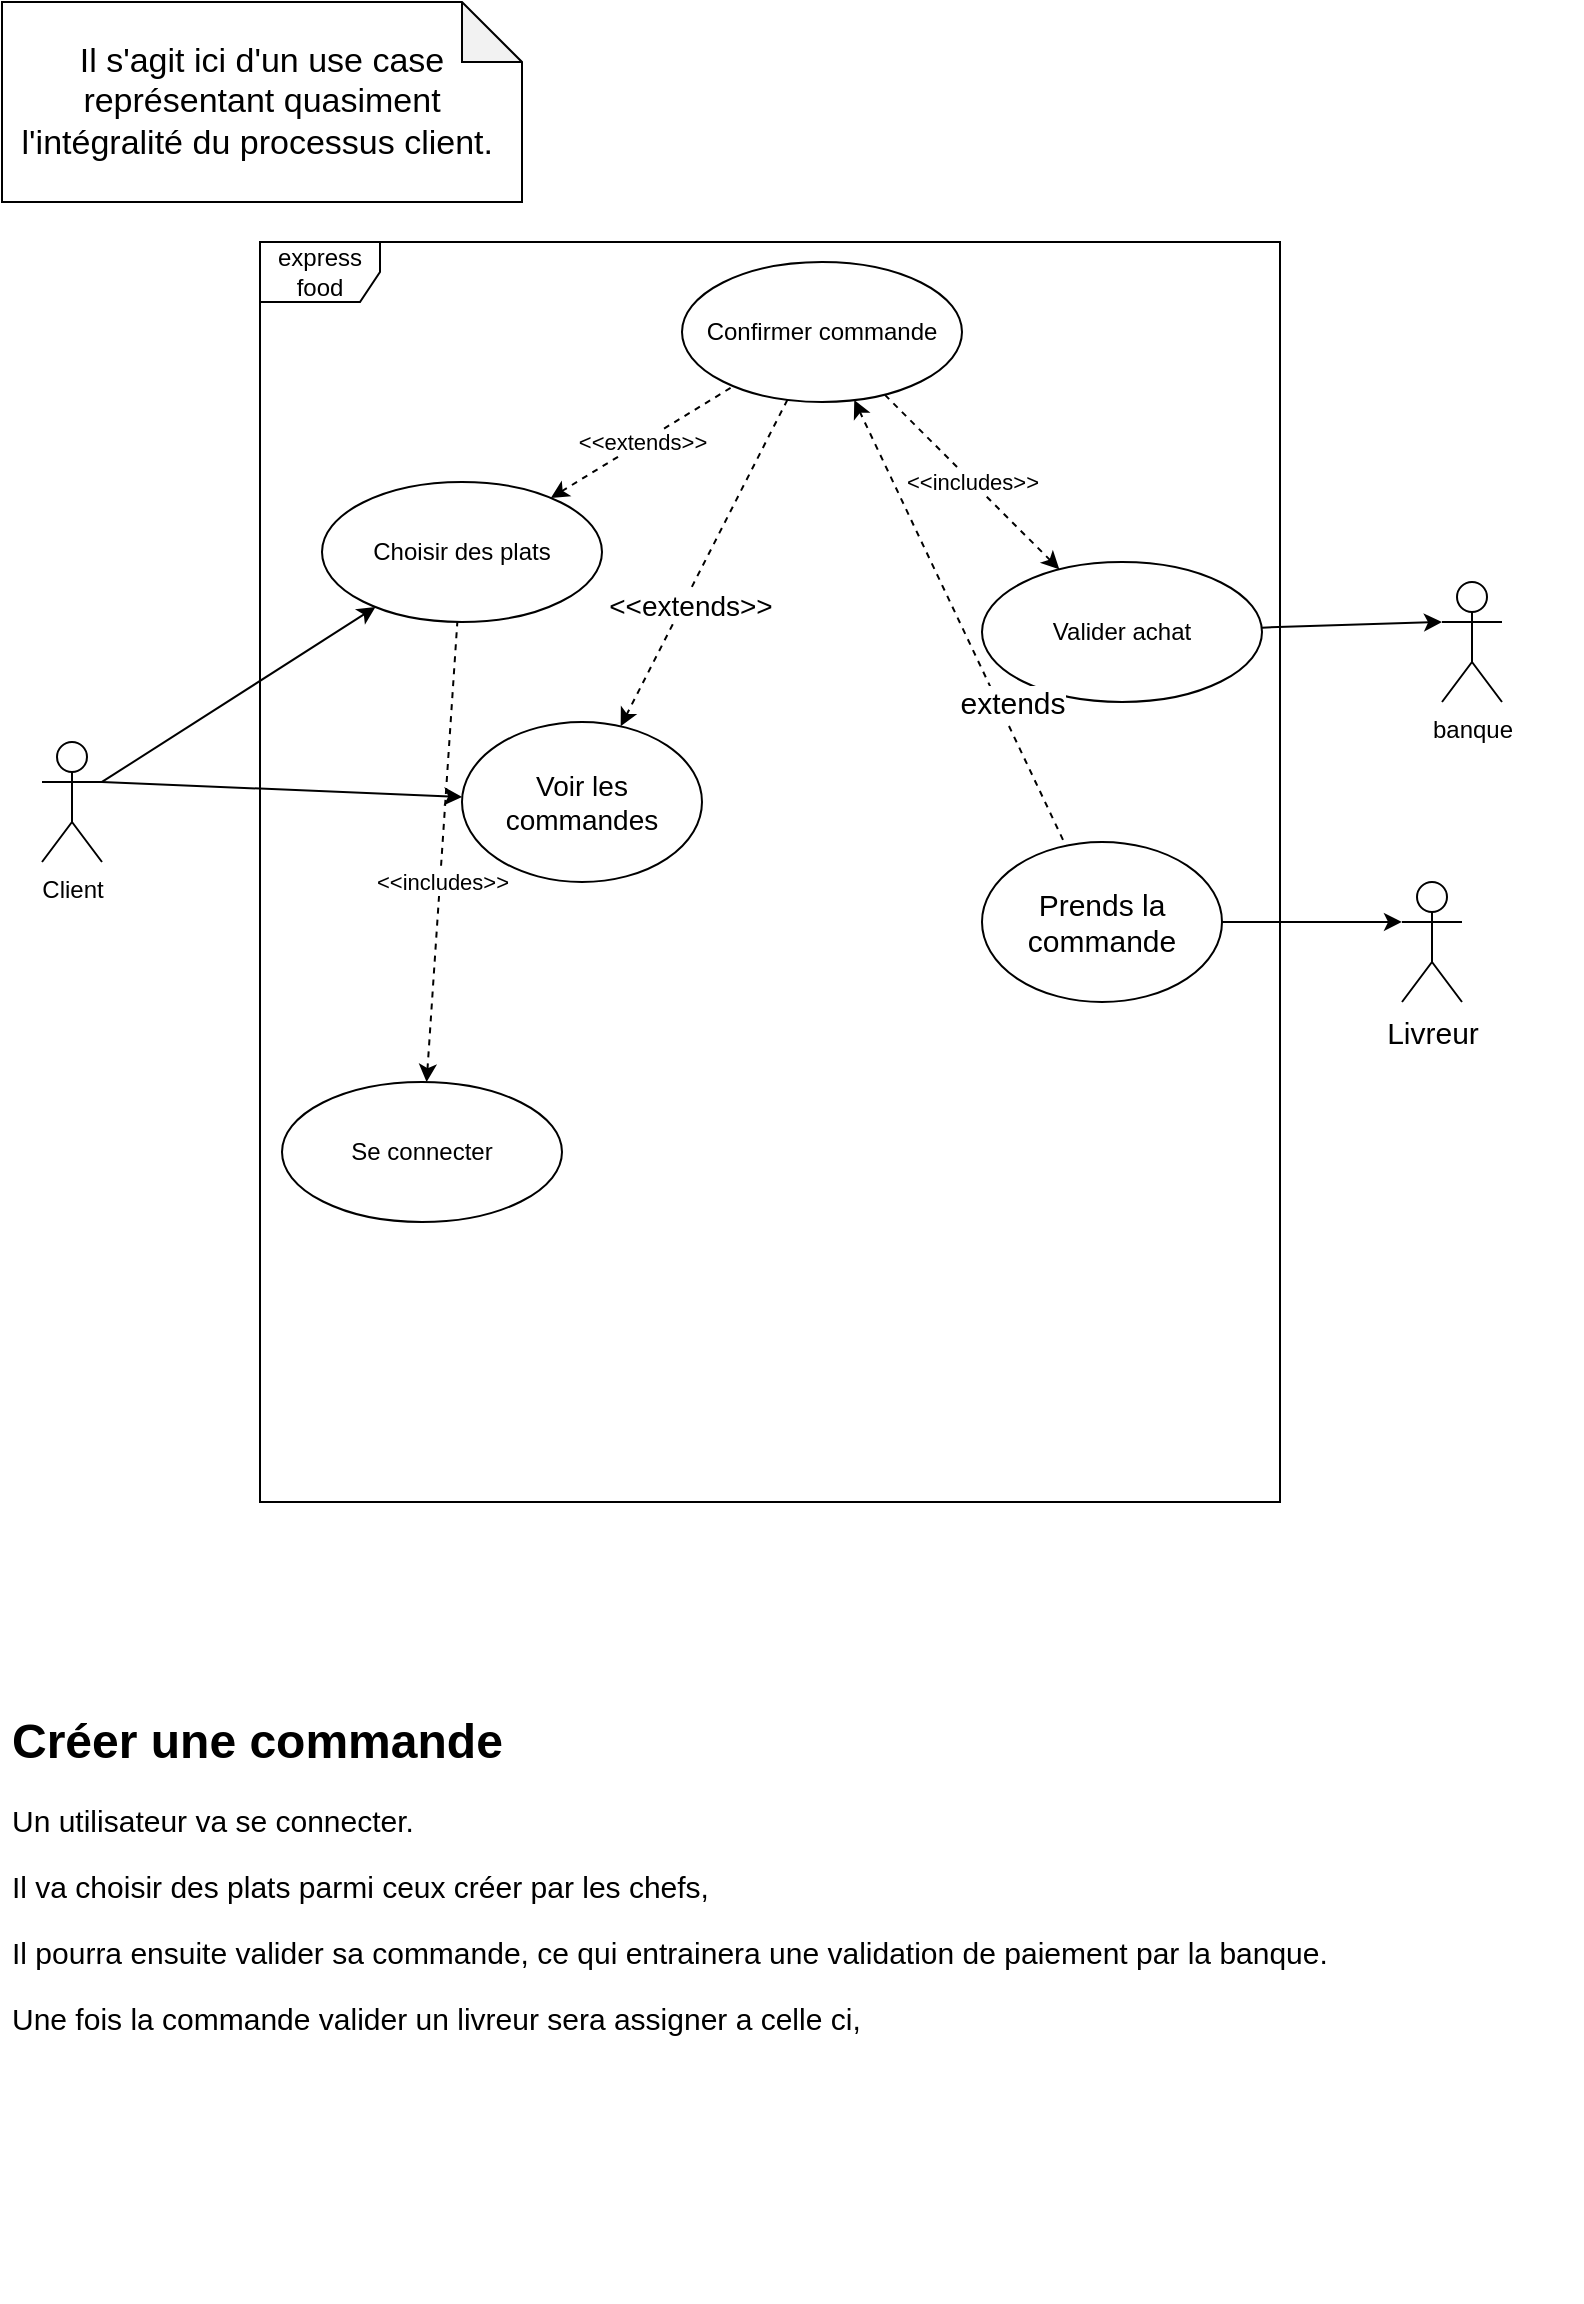 <mxfile version="20.7.4" type="github" pages="4">
  <diagram id="i2iANbK01hYDNkAA648U" name="Main Use case">
    <mxGraphModel dx="2074" dy="1130" grid="1" gridSize="10" guides="1" tooltips="1" connect="1" arrows="1" fold="1" page="1" pageScale="1" pageWidth="827" pageHeight="1169" math="0" shadow="0">
      <root>
        <mxCell id="0" />
        <mxCell id="1" parent="0" />
        <mxCell id="WPbAcu-Nf7KmGmuH2XIX-1" value="express food" style="shape=umlFrame;whiteSpace=wrap;html=1;" parent="1" vertex="1">
          <mxGeometry x="159" y="120" width="510" height="630" as="geometry" />
        </mxCell>
        <mxCell id="WPbAcu-Nf7KmGmuH2XIX-2" value="Client" style="shape=umlActor;verticalLabelPosition=bottom;verticalAlign=top;html=1;" parent="1" vertex="1">
          <mxGeometry x="50" y="370" width="30" height="60" as="geometry" />
        </mxCell>
        <mxCell id="WPbAcu-Nf7KmGmuH2XIX-6" value="Choisir des plats" style="ellipse;whiteSpace=wrap;html=1;" parent="1" vertex="1">
          <mxGeometry x="190" y="240" width="140" height="70" as="geometry" />
        </mxCell>
        <mxCell id="WPbAcu-Nf7KmGmuH2XIX-8" value="Valider achat" style="ellipse;whiteSpace=wrap;html=1;" parent="1" vertex="1">
          <mxGeometry x="520" y="280" width="140" height="70" as="geometry" />
        </mxCell>
        <mxCell id="WPbAcu-Nf7KmGmuH2XIX-11" value="Confirmer commande" style="ellipse;whiteSpace=wrap;html=1;" parent="1" vertex="1">
          <mxGeometry x="370" y="130" width="140" height="70" as="geometry" />
        </mxCell>
        <mxCell id="WPbAcu-Nf7KmGmuH2XIX-14" value="Se connecter" style="ellipse;whiteSpace=wrap;html=1;" parent="1" vertex="1">
          <mxGeometry x="170" y="540" width="140" height="70" as="geometry" />
        </mxCell>
        <mxCell id="WPbAcu-Nf7KmGmuH2XIX-15" value="banque" style="shape=umlActor;verticalLabelPosition=bottom;verticalAlign=top;html=1;" parent="1" vertex="1">
          <mxGeometry x="750" y="290" width="30" height="60" as="geometry" />
        </mxCell>
        <mxCell id="WPbAcu-Nf7KmGmuH2XIX-18" value="" style="endArrow=classic;html=1;rounded=0;exitX=1;exitY=0.333;exitDx=0;exitDy=0;exitPerimeter=0;endFill=1;" parent="1" source="WPbAcu-Nf7KmGmuH2XIX-2" target="WPbAcu-Nf7KmGmuH2XIX-6" edge="1">
          <mxGeometry width="50" height="50" relative="1" as="geometry">
            <mxPoint x="150" y="320" as="sourcePoint" />
            <mxPoint x="242.652" y="501.092" as="targetPoint" />
          </mxGeometry>
        </mxCell>
        <mxCell id="WPbAcu-Nf7KmGmuH2XIX-19" value="" style="endArrow=none;html=1;rounded=0;exitX=0;exitY=0.333;exitDx=0;exitDy=0;exitPerimeter=0;endFill=0;startArrow=classic;startFill=1;" parent="1" source="WPbAcu-Nf7KmGmuH2XIX-15" target="WPbAcu-Nf7KmGmuH2XIX-8" edge="1">
          <mxGeometry width="50" height="50" relative="1" as="geometry">
            <mxPoint x="160" y="330" as="sourcePoint" />
            <mxPoint x="252.652" y="511.092" as="targetPoint" />
          </mxGeometry>
        </mxCell>
        <mxCell id="WPbAcu-Nf7KmGmuH2XIX-20" value="&amp;lt;&amp;lt;includes&amp;gt;&amp;gt;" style="endArrow=none;html=1;rounded=0;dashed=1;endFill=0;startArrow=classic;startFill=1;" parent="1" source="WPbAcu-Nf7KmGmuH2XIX-14" target="WPbAcu-Nf7KmGmuH2XIX-6" edge="1">
          <mxGeometry x="-0.13" y="-1" width="50" height="50" relative="1" as="geometry">
            <mxPoint x="50" y="600" as="sourcePoint" />
            <mxPoint x="100" y="550" as="targetPoint" />
            <mxPoint as="offset" />
          </mxGeometry>
        </mxCell>
        <mxCell id="WPbAcu-Nf7KmGmuH2XIX-21" value="&amp;lt;&amp;lt;includes&amp;gt;&amp;gt;" style="endArrow=none;html=1;rounded=0;dashed=1;endFill=0;startArrow=classic;startFill=1;" parent="1" source="WPbAcu-Nf7KmGmuH2XIX-8" target="WPbAcu-Nf7KmGmuH2XIX-11" edge="1">
          <mxGeometry width="50" height="50" relative="1" as="geometry">
            <mxPoint x="260" y="640" as="sourcePoint" />
            <mxPoint x="260" y="570" as="targetPoint" />
          </mxGeometry>
        </mxCell>
        <mxCell id="WPbAcu-Nf7KmGmuH2XIX-23" value="&amp;lt;&amp;lt;extends&amp;gt;&amp;gt;" style="endArrow=none;html=1;rounded=0;dashed=1;endFill=0;startArrow=classic;startFill=1;" parent="1" source="WPbAcu-Nf7KmGmuH2XIX-6" target="WPbAcu-Nf7KmGmuH2XIX-11" edge="1">
          <mxGeometry width="50" height="50" relative="1" as="geometry">
            <mxPoint x="330" y="675" as="sourcePoint" />
            <mxPoint x="490" y="675" as="targetPoint" />
          </mxGeometry>
        </mxCell>
        <mxCell id="B1BhM5AODhmCGD2LpbQk-1" value="&lt;h1&gt;Créer une commande&lt;/h1&gt;&lt;p style=&quot;font-size: 15px;&quot;&gt;Un utilisateur va se connecter.&lt;/p&gt;&lt;p style=&quot;font-size: 15px;&quot;&gt;Il va choisir des plats parmi ceux créer par les chefs,&lt;/p&gt;&lt;p style=&quot;font-size: 15px;&quot;&gt;Il pourra ensuite valider sa commande, ce qui entrainera une validation de paiement par la banque.&lt;/p&gt;&lt;p style=&quot;font-size: 15px;&quot;&gt;Une fois la commande valider un livreur sera assigner a celle ci,&amp;nbsp;&lt;/p&gt;&lt;p style=&quot;font-size: 15px;&quot;&gt;&lt;br&gt;&lt;/p&gt;" style="text;html=1;strokeColor=none;fillColor=none;spacing=5;spacingTop=-20;whiteSpace=wrap;overflow=hidden;rounded=0;" parent="1" vertex="1">
          <mxGeometry x="30" y="850" width="790" height="300" as="geometry" />
        </mxCell>
        <mxCell id="B1BhM5AODhmCGD2LpbQk-2" value="Livreur" style="shape=umlActor;verticalLabelPosition=bottom;verticalAlign=top;html=1;outlineConnect=0;fontSize=15;" parent="1" vertex="1">
          <mxGeometry x="730" y="440" width="30" height="60" as="geometry" />
        </mxCell>
        <mxCell id="B1BhM5AODhmCGD2LpbQk-3" value="Prends la commande" style="ellipse;whiteSpace=wrap;html=1;fontSize=15;" parent="1" vertex="1">
          <mxGeometry x="520" y="420" width="120" height="80" as="geometry" />
        </mxCell>
        <mxCell id="B1BhM5AODhmCGD2LpbQk-4" value="" style="endArrow=none;html=1;rounded=0;dashed=1;fontSize=15;endFill=0;startArrow=classic;startFill=1;" parent="1" source="WPbAcu-Nf7KmGmuH2XIX-11" target="B1BhM5AODhmCGD2LpbQk-3" edge="1">
          <mxGeometry width="50" height="50" relative="1" as="geometry">
            <mxPoint x="520" y="350" as="sourcePoint" />
            <mxPoint x="570" y="300" as="targetPoint" />
          </mxGeometry>
        </mxCell>
        <mxCell id="B1BhM5AODhmCGD2LpbQk-5" value="extends" style="edgeLabel;html=1;align=center;verticalAlign=middle;resizable=0;points=[];fontSize=15;" parent="B1BhM5AODhmCGD2LpbQk-4" vertex="1" connectable="0">
          <mxGeometry x="0.518" y="3" relative="1" as="geometry">
            <mxPoint x="-4" y="-17" as="offset" />
          </mxGeometry>
        </mxCell>
        <mxCell id="B1BhM5AODhmCGD2LpbQk-6" value="" style="endArrow=classic;html=1;rounded=0;fontSize=15;entryX=0;entryY=0.333;entryDx=0;entryDy=0;entryPerimeter=0;endFill=1;" parent="1" source="B1BhM5AODhmCGD2LpbQk-3" target="B1BhM5AODhmCGD2LpbQk-2" edge="1">
          <mxGeometry width="50" height="50" relative="1" as="geometry">
            <mxPoint x="480" y="550" as="sourcePoint" />
            <mxPoint x="530" y="500" as="targetPoint" />
          </mxGeometry>
        </mxCell>
        <mxCell id="dlfMZQF5xn7IMmqw2VlK-4" value="Voir les commandes" style="ellipse;whiteSpace=wrap;html=1;fontSize=14;" parent="1" vertex="1">
          <mxGeometry x="260" y="360" width="120" height="80" as="geometry" />
        </mxCell>
        <mxCell id="dlfMZQF5xn7IMmqw2VlK-5" value="" style="endArrow=classic;html=1;rounded=0;fontSize=14;exitX=1;exitY=0.333;exitDx=0;exitDy=0;exitPerimeter=0;" parent="1" source="WPbAcu-Nf7KmGmuH2XIX-2" target="dlfMZQF5xn7IMmqw2VlK-4" edge="1">
          <mxGeometry width="50" height="50" relative="1" as="geometry">
            <mxPoint x="30" y="590" as="sourcePoint" />
            <mxPoint x="80" y="540" as="targetPoint" />
          </mxGeometry>
        </mxCell>
        <mxCell id="dlfMZQF5xn7IMmqw2VlK-6" value="" style="endArrow=classic;html=1;rounded=0;fontSize=14;dashed=1;" parent="1" source="WPbAcu-Nf7KmGmuH2XIX-11" target="dlfMZQF5xn7IMmqw2VlK-4" edge="1">
          <mxGeometry width="50" height="50" relative="1" as="geometry">
            <mxPoint x="390" y="330" as="sourcePoint" />
            <mxPoint x="440" y="280" as="targetPoint" />
          </mxGeometry>
        </mxCell>
        <mxCell id="dlfMZQF5xn7IMmqw2VlK-7" value="&amp;lt;&amp;lt;extends&amp;gt;&amp;gt;" style="edgeLabel;html=1;align=center;verticalAlign=middle;resizable=0;points=[];fontSize=14;" parent="dlfMZQF5xn7IMmqw2VlK-6" vertex="1" connectable="0">
          <mxGeometry x="0.244" y="3" relative="1" as="geometry">
            <mxPoint as="offset" />
          </mxGeometry>
        </mxCell>
        <mxCell id="9IMNQCcDOZ_F4U7MbICs-1" value="Il s&#39;agit ici d&#39;un use case représentant quasiment l&#39;intégralité du processus client.&amp;nbsp;" style="shape=note;whiteSpace=wrap;html=1;backgroundOutline=1;darkOpacity=0.05;fontSize=17;" parent="1" vertex="1">
          <mxGeometry x="30" width="260" height="100" as="geometry" />
        </mxCell>
      </root>
    </mxGraphModel>
  </diagram>
  <diagram id="Vbr8HSNDoBKroeNeDESG" name="Creer une commande">
    <mxGraphModel dx="2074" dy="1130" grid="1" gridSize="10" guides="1" tooltips="1" connect="1" arrows="1" fold="1" page="1" pageScale="1" pageWidth="827" pageHeight="1169" math="0" shadow="0">
      <root>
        <mxCell id="0" />
        <mxCell id="1" parent="0" />
        <mxCell id="pweK3UDJ_hugtWgN-rMh-1" value="Client" style="shape=umlActor;verticalLabelPosition=bottom;verticalAlign=top;html=1;outlineConnect=0;" parent="1" vertex="1">
          <mxGeometry x="60" y="300" width="30" height="60" as="geometry" />
        </mxCell>
        <mxCell id="pweK3UDJ_hugtWgN-rMh-2" value="expressFood" style="swimlane;whiteSpace=wrap;html=1;" parent="1" vertex="1">
          <mxGeometry x="160" y="40" width="490" height="760" as="geometry" />
        </mxCell>
        <mxCell id="pweK3UDJ_hugtWgN-rMh-3" value="se connecter" style="ellipse;whiteSpace=wrap;html=1;" parent="pweK3UDJ_hugtWgN-rMh-2" vertex="1">
          <mxGeometry x="50" y="80" width="140" height="70" as="geometry" />
        </mxCell>
        <mxCell id="pweK3UDJ_hugtWgN-rMh-4" value="&amp;lt;&amp;lt;extends&amp;gt;&amp;gt;" style="edgeStyle=orthogonalEdgeStyle;rounded=0;orthogonalLoop=1;jettySize=auto;html=1;dashed=1;" parent="pweK3UDJ_hugtWgN-rMh-2" source="pweK3UDJ_hugtWgN-rMh-7" target="pweK3UDJ_hugtWgN-rMh-6" edge="1">
          <mxGeometry relative="1" as="geometry">
            <mxPoint x="160" y="390" as="targetPoint" />
          </mxGeometry>
        </mxCell>
        <mxCell id="pweK3UDJ_hugtWgN-rMh-5" value="&amp;lt;&amp;lt;extends&amp;gt;&amp;gt;" style="edgeStyle=none;rounded=0;orthogonalLoop=1;jettySize=auto;html=1;dashed=1;exitX=0.371;exitY=0;exitDx=0;exitDy=0;exitPerimeter=0;" parent="pweK3UDJ_hugtWgN-rMh-2" source="pweK3UDJ_hugtWgN-rMh-9" target="pweK3UDJ_hugtWgN-rMh-6" edge="1">
          <mxGeometry relative="1" as="geometry">
            <mxPoint x="270" y="330" as="sourcePoint" />
          </mxGeometry>
        </mxCell>
        <mxCell id="pweK3UDJ_hugtWgN-rMh-6" value="Créer une commande" style="ellipse;whiteSpace=wrap;html=1;" parent="pweK3UDJ_hugtWgN-rMh-2" vertex="1">
          <mxGeometry x="50" y="270" width="140" height="70" as="geometry" />
        </mxCell>
        <mxCell id="pweK3UDJ_hugtWgN-rMh-7" value="creer une nouvelle adresse de livraison" style="ellipse;whiteSpace=wrap;html=1;" parent="pweK3UDJ_hugtWgN-rMh-2" vertex="1">
          <mxGeometry x="50" y="460" width="140" height="70" as="geometry" />
        </mxCell>
        <mxCell id="pweK3UDJ_hugtWgN-rMh-8" value="&amp;lt;&amp;lt;includes&amp;gt;&amp;gt;" style="endArrow=classic;html=1;rounded=0;dashed=1;exitX=0.5;exitY=0;exitDx=0;exitDy=0;" parent="pweK3UDJ_hugtWgN-rMh-2" source="pweK3UDJ_hugtWgN-rMh-6" target="pweK3UDJ_hugtWgN-rMh-3" edge="1">
          <mxGeometry width="50" height="50" relative="1" as="geometry">
            <mxPoint x="240" y="200" as="sourcePoint" />
            <mxPoint x="50" y="190" as="targetPoint" />
          </mxGeometry>
        </mxCell>
        <mxCell id="pweK3UDJ_hugtWgN-rMh-9" value="reprendre une commande en cours" style="ellipse;whiteSpace=wrap;html=1;" parent="pweK3UDJ_hugtWgN-rMh-2" vertex="1">
          <mxGeometry x="240" y="460" width="140" height="70" as="geometry" />
        </mxCell>
        <mxCell id="pweK3UDJ_hugtWgN-rMh-11" value="Choisir l&#39;adresse de livraison" style="ellipse;whiteSpace=wrap;html=1;" parent="pweK3UDJ_hugtWgN-rMh-2" vertex="1">
          <mxGeometry x="230" y="80" width="140" height="70" as="geometry" />
        </mxCell>
        <mxCell id="pweK3UDJ_hugtWgN-rMh-12" value="&amp;lt;&amp;lt;includes&amp;gt;&amp;gt;" style="endArrow=classic;html=1;rounded=0;dashed=1;" parent="pweK3UDJ_hugtWgN-rMh-2" source="pweK3UDJ_hugtWgN-rMh-6" target="pweK3UDJ_hugtWgN-rMh-11" edge="1">
          <mxGeometry width="50" height="50" relative="1" as="geometry">
            <mxPoint x="350" y="250" as="sourcePoint" />
            <mxPoint x="270" y="270" as="targetPoint" />
          </mxGeometry>
        </mxCell>
        <mxCell id="pweK3UDJ_hugtWgN-rMh-10" value="" style="endArrow=classic;html=1;rounded=0;exitX=1;exitY=0.333;exitDx=0;exitDy=0;exitPerimeter=0;entryX=0;entryY=0.5;entryDx=0;entryDy=0;" parent="1" source="pweK3UDJ_hugtWgN-rMh-1" target="pweK3UDJ_hugtWgN-rMh-6" edge="1">
          <mxGeometry width="50" height="50" relative="1" as="geometry">
            <mxPoint x="70" y="260" as="sourcePoint" />
            <mxPoint x="120" y="210" as="targetPoint" />
          </mxGeometry>
        </mxCell>
      </root>
    </mxGraphModel>
  </diagram>
  <diagram id="u4Pun7L2qdL3AVSLdMft" name="ajouter plat du jour">
    <mxGraphModel dx="2074" dy="1130" grid="1" gridSize="10" guides="1" tooltips="1" connect="1" arrows="1" fold="1" page="1" pageScale="1" pageWidth="1169" pageHeight="827" math="0" shadow="0">
      <root>
        <mxCell id="0" />
        <mxCell id="1" parent="0" />
        <mxCell id="M16fj-CEml5ffAeNcaUB-1" value="express food" style="shape=umlFrame;whiteSpace=wrap;html=1;" parent="1" vertex="1">
          <mxGeometry x="180" y="70" width="520" height="650" as="geometry" />
        </mxCell>
        <mxCell id="M16fj-CEml5ffAeNcaUB-2" value="AJOUT D&#39;UN PLAT DU JOUR" style="text;html=1;align=center;verticalAlign=middle;resizable=0;points=[];autosize=1;strokeColor=none;fillColor=none;" parent="1" vertex="1">
          <mxGeometry x="60" y="15" width="180" height="30" as="geometry" />
        </mxCell>
        <mxCell id="M16fj-CEml5ffAeNcaUB-3" value="Lister les plats du jour dans la commande" style="ellipse;whiteSpace=wrap;html=1;fontSize=14;" parent="1" vertex="1">
          <mxGeometry x="360" y="80" width="140" height="70" as="geometry" />
        </mxCell>
        <mxCell id="M16fj-CEml5ffAeNcaUB-4" value="Client" style="shape=umlActor;verticalLabelPosition=bottom;verticalAlign=top;html=1;" parent="1" vertex="1">
          <mxGeometry x="80" y="290" width="30" height="60" as="geometry" />
        </mxCell>
        <mxCell id="M16fj-CEml5ffAeNcaUB-5" value="lister les plat du jour" style="ellipse;whiteSpace=wrap;html=1;fontSize=15;" parent="1" vertex="1">
          <mxGeometry x="220" y="220" width="140" height="70" as="geometry" />
        </mxCell>
        <mxCell id="M16fj-CEml5ffAeNcaUB-6" value="" style="endArrow=none;endFill=0;endSize=12;html=1;rounded=0;entryX=0;entryY=0.333;entryDx=0;entryDy=0;entryPerimeter=0;startArrow=classic;startFill=1;" parent="1" source="M16fj-CEml5ffAeNcaUB-5" target="M16fj-CEml5ffAeNcaUB-4" edge="1">
          <mxGeometry width="160" relative="1" as="geometry">
            <mxPoint x="720" y="120" as="sourcePoint" />
            <mxPoint x="880" y="120" as="targetPoint" />
          </mxGeometry>
        </mxCell>
        <mxCell id="M16fj-CEml5ffAeNcaUB-7" value="" style="endArrow=classic;html=1;rounded=0;fontSize=16;dashed=1;endFill=1;" parent="1" source="M16fj-CEml5ffAeNcaUB-3" target="M16fj-CEml5ffAeNcaUB-5" edge="1">
          <mxGeometry width="50" height="50" relative="1" as="geometry">
            <mxPoint x="357.018" y="315.294" as="sourcePoint" />
            <mxPoint x="482.9" y="214.68" as="targetPoint" />
            <Array as="points" />
          </mxGeometry>
        </mxCell>
        <mxCell id="M16fj-CEml5ffAeNcaUB-8" value="&lt;font style=&quot;font-size: 12px;&quot;&gt;&amp;lt;&amp;lt;extends&amp;gt;&amp;gt;&lt;/font&gt;" style="edgeLabel;html=1;align=center;verticalAlign=middle;resizable=0;points=[];fontSize=16;" parent="M16fj-CEml5ffAeNcaUB-7" vertex="1" connectable="0">
          <mxGeometry x="0.309" y="1" relative="1" as="geometry">
            <mxPoint x="42" y="-8" as="offset" />
          </mxGeometry>
        </mxCell>
        <mxCell id="M16fj-CEml5ffAeNcaUB-9" value="Commander un plat du jour" style="ellipse;whiteSpace=wrap;html=1;fontSize=14;" parent="1" vertex="1">
          <mxGeometry x="220" y="380" width="140" height="80" as="geometry" />
        </mxCell>
        <mxCell id="M16fj-CEml5ffAeNcaUB-10" value="" style="endArrow=classic;html=1;rounded=0;fontSize=14;exitX=1;exitY=0.333;exitDx=0;exitDy=0;exitPerimeter=0;" parent="1" source="M16fj-CEml5ffAeNcaUB-4" target="M16fj-CEml5ffAeNcaUB-9" edge="1">
          <mxGeometry width="50" height="50" relative="1" as="geometry">
            <mxPoint x="100" y="510" as="sourcePoint" />
            <mxPoint x="150" y="460" as="targetPoint" />
          </mxGeometry>
        </mxCell>
        <mxCell id="M16fj-CEml5ffAeNcaUB-15" value="Filtrer les plats du jour disponibles" style="ellipse;whiteSpace=wrap;html=1;fontSize=14;" parent="1" vertex="1">
          <mxGeometry x="530" y="220" width="140" height="70" as="geometry" />
        </mxCell>
        <mxCell id="M16fj-CEml5ffAeNcaUB-16" value="&amp;lt;&amp;lt;includes&amp;gt;&amp;gt;" style="endArrow=classic;html=1;rounded=0;dashed=1;fontSize=14;" parent="1" source="M16fj-CEml5ffAeNcaUB-5" target="M16fj-CEml5ffAeNcaUB-15" edge="1">
          <mxGeometry x="-0.063" y="10" width="50" height="50" relative="1" as="geometry">
            <mxPoint x="-40" y="460" as="sourcePoint" />
            <mxPoint x="10" y="410" as="targetPoint" />
            <mxPoint as="offset" />
          </mxGeometry>
        </mxCell>
        <mxCell id="M16fj-CEml5ffAeNcaUB-17" value="&lt;h1 style=&quot;font-size: 17px;&quot;&gt;Ajout d&#39;un plat du jour&lt;/h1&gt;&lt;div style=&quot;font-size: 17px;&quot;&gt;Le client ajoute à sa commande un certain nombre d&#39;un plat du jour, puis il confirme l&#39;ajout.&lt;/div&gt;&lt;div style=&quot;font-size: 17px;&quot;&gt;&lt;br style=&quot;font-size: 17px;&quot;&gt;&lt;/div&gt;&lt;div style=&quot;font-size: 17px;&quot;&gt;Il peut modifier la quantité de plat du jour, dans son panier.&lt;/div&gt;&lt;div style=&quot;font-size: 17px;&quot;&gt;&lt;br&gt;&lt;/div&gt;&lt;div style=&quot;font-size: 17px;&quot;&gt;Le client peut voir tout les plats du jour qui ont été disponible , les plat du jour disponible seront mis en valeur, il pourra éventuellement voir les plats du jour qu&#39;il a déjà commander.&lt;/div&gt;&lt;div style=&quot;font-size: 17px;&quot;&gt;&lt;br style=&quot;font-size: 17px;&quot;&gt;&lt;/div&gt;&lt;div style=&quot;font-size: 17px;&quot;&gt;&lt;br style=&quot;font-size: 17px;&quot;&gt;&lt;/div&gt;&lt;div style=&quot;font-size: 17px;&quot;&gt;&lt;br style=&quot;font-size: 17px;&quot;&gt;&lt;/div&gt;&lt;div style=&quot;font-size: 17px;&quot;&gt;&lt;br style=&quot;font-size: 17px;&quot;&gt;&lt;/div&gt;" style="text;html=1;strokeColor=none;fillColor=none;spacing=5;spacingTop=-20;whiteSpace=wrap;overflow=hidden;rounded=0;fontSize=17;" parent="1" vertex="1">
          <mxGeometry x="110" y="780" width="800" height="280" as="geometry" />
        </mxCell>
        <mxCell id="Ul4ZgQ70swJ54SnYeHAv-1" value="Les diagrammes ne sont pas lier entre eux penser a toujours rajouter les use case nécessaire" style="shape=note;whiteSpace=wrap;html=1;backgroundOutline=1;darkOpacity=0.05;" parent="1" vertex="1">
          <mxGeometry x="890" y="290" width="130" height="100" as="geometry" />
        </mxCell>
        <mxCell id="pWrokqa3uOGOOEeKD7bU-3" value="se connecter" style="ellipse;whiteSpace=wrap;html=1;fontSize=14;" vertex="1" parent="1">
          <mxGeometry x="530" y="374" width="140" height="80" as="geometry" />
        </mxCell>
        <mxCell id="iJVW2OmTgYiEDKoe55yX-1" value="&amp;lt;&amp;lt;includes&amp;gt;&amp;gt;" style="endArrow=classic;html=1;rounded=0;dashed=1;fontSize=14;" edge="1" parent="1" source="M16fj-CEml5ffAeNcaUB-5" target="pWrokqa3uOGOOEeKD7bU-3">
          <mxGeometry x="-0.063" y="10" width="50" height="50" relative="1" as="geometry">
            <mxPoint x="368.105" y="273.089" as="sourcePoint" />
            <mxPoint x="561.97" y="296.754" as="targetPoint" />
            <mxPoint as="offset" />
          </mxGeometry>
        </mxCell>
        <mxCell id="iJVW2OmTgYiEDKoe55yX-2" value="&amp;lt;&amp;lt;includes&amp;gt;&amp;gt;" style="endArrow=classic;html=1;rounded=0;dashed=1;fontSize=14;" edge="1" parent="1" source="M16fj-CEml5ffAeNcaUB-9" target="pWrokqa3uOGOOEeKD7bU-3">
          <mxGeometry x="-0.063" y="10" width="50" height="50" relative="1" as="geometry">
            <mxPoint x="378.105" y="283.089" as="sourcePoint" />
            <mxPoint x="571.97" y="306.754" as="targetPoint" />
            <mxPoint as="offset" />
          </mxGeometry>
        </mxCell>
      </root>
    </mxGraphModel>
  </diagram>
  <diagram id="yuczz4x9PpKyR1N9XHPR" name="Livraison de commande">
    <mxGraphModel dx="2074" dy="1130" grid="1" gridSize="10" guides="1" tooltips="1" connect="1" arrows="1" fold="1" page="1" pageScale="1" pageWidth="827" pageHeight="1169" math="0" shadow="0">
      <root>
        <mxCell id="0" />
        <mxCell id="1" parent="0" />
        <mxCell id="LnqLCXmZ8k50j1TZeZXA-1" value="Food Express" style="swimlane;whiteSpace=wrap;html=1;" parent="1" vertex="1">
          <mxGeometry x="230" y="50" width="720" height="561" as="geometry" />
        </mxCell>
        <mxCell id="LnqLCXmZ8k50j1TZeZXA-2" value="Valider la commande" style="ellipse;whiteSpace=wrap;html=1;fontSize=17;" parent="LnqLCXmZ8k50j1TZeZXA-1" vertex="1">
          <mxGeometry x="180" y="80" width="140" height="70" as="geometry" />
        </mxCell>
        <mxCell id="LnqLCXmZ8k50j1TZeZXA-3" value="Vérifier l&#39;estimated time of arrival" style="ellipse;whiteSpace=wrap;html=1;fontSize=17;" parent="LnqLCXmZ8k50j1TZeZXA-1" vertex="1">
          <mxGeometry x="180" y="236" width="140" height="70" as="geometry" />
        </mxCell>
        <mxCell id="LnqLCXmZ8k50j1TZeZXA-4" value="Valider la livraison" style="ellipse;whiteSpace=wrap;html=1;fontSize=17;" parent="LnqLCXmZ8k50j1TZeZXA-1" vertex="1">
          <mxGeometry x="180" y="446" width="140" height="70" as="geometry" />
        </mxCell>
        <mxCell id="LnqLCXmZ8k50j1TZeZXA-5" value="Vérifier le paiement" style="ellipse;whiteSpace=wrap;html=1;fontSize=17;" parent="LnqLCXmZ8k50j1TZeZXA-1" vertex="1">
          <mxGeometry x="530" y="50" width="140" height="70" as="geometry" />
        </mxCell>
        <mxCell id="LnqLCXmZ8k50j1TZeZXA-6" value="&amp;lt;&amp;lt;includes&amp;gt;&amp;gt;" style="endArrow=classic;html=1;rounded=0;fontSize=17;dashed=1;" parent="LnqLCXmZ8k50j1TZeZXA-1" source="LnqLCXmZ8k50j1TZeZXA-2" target="LnqLCXmZ8k50j1TZeZXA-5" edge="1">
          <mxGeometry width="50" height="50" relative="1" as="geometry">
            <mxPoint x="250" y="96" as="sourcePoint" />
            <mxPoint x="350" y="211" as="targetPoint" />
          </mxGeometry>
        </mxCell>
        <mxCell id="LnqLCXmZ8k50j1TZeZXA-7" value="Atribuer un livreur" style="ellipse;whiteSpace=wrap;html=1;fontSize=17;" parent="LnqLCXmZ8k50j1TZeZXA-1" vertex="1">
          <mxGeometry x="530" y="166" width="140" height="70" as="geometry" />
        </mxCell>
        <mxCell id="LnqLCXmZ8k50j1TZeZXA-8" value="&amp;lt;&amp;lt;includes&amp;gt;&amp;gt;" style="endArrow=classic;html=1;rounded=0;fontSize=17;dashed=1;" parent="LnqLCXmZ8k50j1TZeZXA-1" source="LnqLCXmZ8k50j1TZeZXA-2" target="LnqLCXmZ8k50j1TZeZXA-7" edge="1">
          <mxGeometry x="0.139" y="-8" width="50" height="50" relative="1" as="geometry">
            <mxPoint x="245" y="290" as="sourcePoint" />
            <mxPoint x="340" y="236" as="targetPoint" />
            <mxPoint as="offset" />
          </mxGeometry>
        </mxCell>
        <mxCell id="LnqLCXmZ8k50j1TZeZXA-9" value="obtenir la position du livreur" style="ellipse;whiteSpace=wrap;html=1;fontSize=17;" parent="LnqLCXmZ8k50j1TZeZXA-1" vertex="1">
          <mxGeometry x="530" y="280" width="140" height="70" as="geometry" />
        </mxCell>
        <mxCell id="LnqLCXmZ8k50j1TZeZXA-10" value="&amp;lt;&amp;lt;includes&amp;gt;&amp;gt;" style="endArrow=classic;html=1;rounded=0;fontSize=17;dashed=1;" parent="LnqLCXmZ8k50j1TZeZXA-1" source="LnqLCXmZ8k50j1TZeZXA-3" target="LnqLCXmZ8k50j1TZeZXA-9" edge="1">
          <mxGeometry x="-0.061" y="2" width="50" height="50" relative="1" as="geometry">
            <mxPoint x="275" y="410" as="sourcePoint" />
            <mxPoint x="300" y="390" as="targetPoint" />
            <mxPoint as="offset" />
          </mxGeometry>
        </mxCell>
        <mxCell id="LnqLCXmZ8k50j1TZeZXA-11" value="notifier d&#39;une livraison non conforme" style="ellipse;whiteSpace=wrap;html=1;fontSize=17;" parent="LnqLCXmZ8k50j1TZeZXA-1" vertex="1">
          <mxGeometry x="540" y="446" width="140" height="70" as="geometry" />
        </mxCell>
        <mxCell id="LnqLCXmZ8k50j1TZeZXA-12" value="&amp;lt;&amp;lt;extends&amp;gt;&amp;gt;" style="endArrow=classic;html=1;rounded=0;dashed=1;fontSize=17;" parent="LnqLCXmZ8k50j1TZeZXA-1" source="LnqLCXmZ8k50j1TZeZXA-11" target="LnqLCXmZ8k50j1TZeZXA-4" edge="1">
          <mxGeometry x="0.04" y="16" width="50" height="50" relative="1" as="geometry">
            <mxPoint x="195" y="450" as="sourcePoint" />
            <mxPoint x="250" y="520" as="targetPoint" />
            <mxPoint as="offset" />
          </mxGeometry>
        </mxCell>
        <mxCell id="LjZCZtuHNqRf8vAfNCQy-2" value="se connecter" style="ellipse;whiteSpace=wrap;html=1;fontSize=17;" vertex="1" parent="LnqLCXmZ8k50j1TZeZXA-1">
          <mxGeometry x="10" y="320" width="140" height="70" as="geometry" />
        </mxCell>
        <mxCell id="LjZCZtuHNqRf8vAfNCQy-3" value="&amp;lt;&amp;lt;includes&amp;gt;&amp;gt;" style="endArrow=classic;html=1;rounded=0;fontSize=17;dashed=1;" edge="1" parent="LnqLCXmZ8k50j1TZeZXA-1" source="LnqLCXmZ8k50j1TZeZXA-2" target="LjZCZtuHNqRf8vAfNCQy-2">
          <mxGeometry x="0.333" y="-25" width="50" height="50" relative="1" as="geometry">
            <mxPoint x="20" y="420" as="sourcePoint" />
            <mxPoint x="170" y="420" as="targetPoint" />
            <mxPoint as="offset" />
          </mxGeometry>
        </mxCell>
        <mxCell id="LjZCZtuHNqRf8vAfNCQy-5" value="&amp;lt;&amp;lt;includes&amp;gt;&amp;gt;" style="endArrow=classic;html=1;rounded=0;fontSize=17;dashed=1;exitX=0.457;exitY=1;exitDx=0;exitDy=0;exitPerimeter=0;" edge="1" parent="LnqLCXmZ8k50j1TZeZXA-1" source="LnqLCXmZ8k50j1TZeZXA-3" target="LjZCZtuHNqRf8vAfNCQy-2">
          <mxGeometry x="-0.273" y="13" width="50" height="50" relative="1" as="geometry">
            <mxPoint x="280" y="390" as="sourcePoint" />
            <mxPoint x="430" y="390" as="targetPoint" />
            <mxPoint as="offset" />
          </mxGeometry>
        </mxCell>
        <mxCell id="LjZCZtuHNqRf8vAfNCQy-4" value="&amp;lt;&amp;lt;includes&amp;gt;&amp;gt;" style="endArrow=classic;html=1;rounded=0;fontSize=17;dashed=1;exitX=0.5;exitY=0;exitDx=0;exitDy=0;" edge="1" parent="LnqLCXmZ8k50j1TZeZXA-1" source="LnqLCXmZ8k50j1TZeZXA-4" target="LjZCZtuHNqRf8vAfNCQy-2">
          <mxGeometry x="0.023" y="5" width="50" height="50" relative="1" as="geometry">
            <mxPoint x="350" y="450" as="sourcePoint" />
            <mxPoint x="240" y="530" as="targetPoint" />
            <mxPoint as="offset" />
            <Array as="points" />
          </mxGeometry>
        </mxCell>
        <mxCell id="LnqLCXmZ8k50j1TZeZXA-13" value="Client" style="shape=umlActor;verticalLabelPosition=bottom;verticalAlign=top;html=1;outlineConnect=0;" parent="1" vertex="1">
          <mxGeometry x="120" y="320" width="30" height="60" as="geometry" />
        </mxCell>
        <mxCell id="LnqLCXmZ8k50j1TZeZXA-14" value="" style="endArrow=classic;html=1;rounded=0;fontSize=14;exitX=1;exitY=0.333;exitDx=0;exitDy=0;exitPerimeter=0;" parent="1" source="LnqLCXmZ8k50j1TZeZXA-13" target="LnqLCXmZ8k50j1TZeZXA-2" edge="1">
          <mxGeometry width="50" height="50" relative="1" as="geometry">
            <mxPoint x="140" y="630" as="sourcePoint" />
            <mxPoint x="380" y="190" as="targetPoint" />
          </mxGeometry>
        </mxCell>
        <mxCell id="LnqLCXmZ8k50j1TZeZXA-15" value="" style="endArrow=classic;html=1;rounded=0;fontSize=17;" parent="1" target="LnqLCXmZ8k50j1TZeZXA-3" edge="1">
          <mxGeometry width="50" height="50" relative="1" as="geometry">
            <mxPoint x="150" y="340" as="sourcePoint" />
            <mxPoint x="270" y="380" as="targetPoint" />
          </mxGeometry>
        </mxCell>
        <mxCell id="LnqLCXmZ8k50j1TZeZXA-16" value="" style="endArrow=classic;html=1;rounded=0;fontSize=17;entryX=0;entryY=0.5;entryDx=0;entryDy=0;" parent="1" target="LnqLCXmZ8k50j1TZeZXA-4" edge="1">
          <mxGeometry width="50" height="50" relative="1" as="geometry">
            <mxPoint x="150" y="340" as="sourcePoint" />
            <mxPoint x="230" y="470" as="targetPoint" />
            <Array as="points">
              <mxPoint x="270" y="450" />
            </Array>
          </mxGeometry>
        </mxCell>
        <mxCell id="LnqLCXmZ8k50j1TZeZXA-17" value="Bank" style="shape=umlActor;verticalLabelPosition=bottom;verticalAlign=top;html=1;fontSize=17;" parent="1" vertex="1">
          <mxGeometry x="990" y="80" width="30" height="60" as="geometry" />
        </mxCell>
        <mxCell id="LnqLCXmZ8k50j1TZeZXA-18" value="Livreur" style="shape=umlActor;verticalLabelPosition=bottom;verticalAlign=top;html=1;fontSize=17;" parent="1" vertex="1">
          <mxGeometry x="980" y="210" width="30" height="60" as="geometry" />
        </mxCell>
        <mxCell id="LnqLCXmZ8k50j1TZeZXA-19" value="" style="endArrow=classic;html=1;rounded=0;fontSize=17;entryX=1;entryY=0.333;entryDx=0;entryDy=0;entryPerimeter=0;" parent="1" source="LnqLCXmZ8k50j1TZeZXA-5" target="LnqLCXmZ8k50j1TZeZXA-17" edge="1">
          <mxGeometry width="50" height="50" relative="1" as="geometry">
            <mxPoint x="40" y="210" as="sourcePoint" />
            <mxPoint x="90" y="160" as="targetPoint" />
          </mxGeometry>
        </mxCell>
        <mxCell id="LnqLCXmZ8k50j1TZeZXA-20" value="" style="endArrow=classic;html=1;rounded=0;fontSize=17;entryX=0;entryY=0.333;entryDx=0;entryDy=0;entryPerimeter=0;" parent="1" source="LnqLCXmZ8k50j1TZeZXA-7" target="LnqLCXmZ8k50j1TZeZXA-18" edge="1">
          <mxGeometry width="50" height="50" relative="1" as="geometry">
            <mxPoint x="830" y="360" as="sourcePoint" />
            <mxPoint x="880" y="310" as="targetPoint" />
          </mxGeometry>
        </mxCell>
        <mxCell id="LnqLCXmZ8k50j1TZeZXA-21" value="" style="endArrow=classic;html=1;rounded=0;fontSize=17;entryX=0;entryY=0.333;entryDx=0;entryDy=0;entryPerimeter=0;" parent="1" source="LnqLCXmZ8k50j1TZeZXA-9" target="LnqLCXmZ8k50j1TZeZXA-18" edge="1">
          <mxGeometry width="50" height="50" relative="1" as="geometry">
            <mxPoint x="1050" y="350" as="sourcePoint" />
            <mxPoint x="980" y="100" as="targetPoint" />
          </mxGeometry>
        </mxCell>
        <mxCell id="LnqLCXmZ8k50j1TZeZXA-22" value="&lt;h1&gt;Livraison de commande&lt;/h1&gt;&lt;p&gt;&lt;span style=&quot;font-size: 16px;&quot;&gt;Lorsqu&#39;une commande est commander un livreur est désigner pour la livrer.&lt;/span&gt;&lt;/p&gt;&lt;p&gt;&lt;span style=&quot;font-size: 16px;&quot;&gt;Le livreur recevra le contenu de la commande ainsi que l&#39;adresse du client.&lt;/span&gt;&lt;/p&gt;&lt;p&gt;&lt;span style=&quot;font-size: 16px;&quot;&gt;Une fois arrivé a destination le livreur donnera la commande au client et validera la bonne remise de la commande.&lt;/span&gt;&lt;/p&gt;&lt;p&gt;&lt;span style=&quot;font-size: 16px;&quot;&gt;Le client pourra prévenir food express si il a eu le moindre problème lors de la livraison de la commande.&lt;/span&gt;&lt;/p&gt;" style="text;html=1;strokeColor=none;fillColor=none;spacing=5;spacingTop=-20;whiteSpace=wrap;overflow=hidden;rounded=0;" parent="1" vertex="1">
          <mxGeometry x="40" y="670" width="1090" height="360" as="geometry" />
        </mxCell>
        <mxCell id="YURC8H3YndRgpxWFo67Q-1" value="Les diagrammes ne sont pas lier entre eux penser a toujours rajouter les use case nécessaire" style="shape=note;whiteSpace=wrap;html=1;backgroundOutline=1;darkOpacity=0.05;" parent="1" vertex="1">
          <mxGeometry x="1200" y="410" width="130" height="100" as="geometry" />
        </mxCell>
        <mxCell id="YURC8H3YndRgpxWFo67Q-2" value="Changer les fleches des includes et extends" style="shape=note;whiteSpace=wrap;html=1;backgroundOutline=1;darkOpacity=0.05;" parent="1" vertex="1">
          <mxGeometry x="1200" y="230" width="130" height="100" as="geometry" />
        </mxCell>
      </root>
    </mxGraphModel>
  </diagram>
</mxfile>
